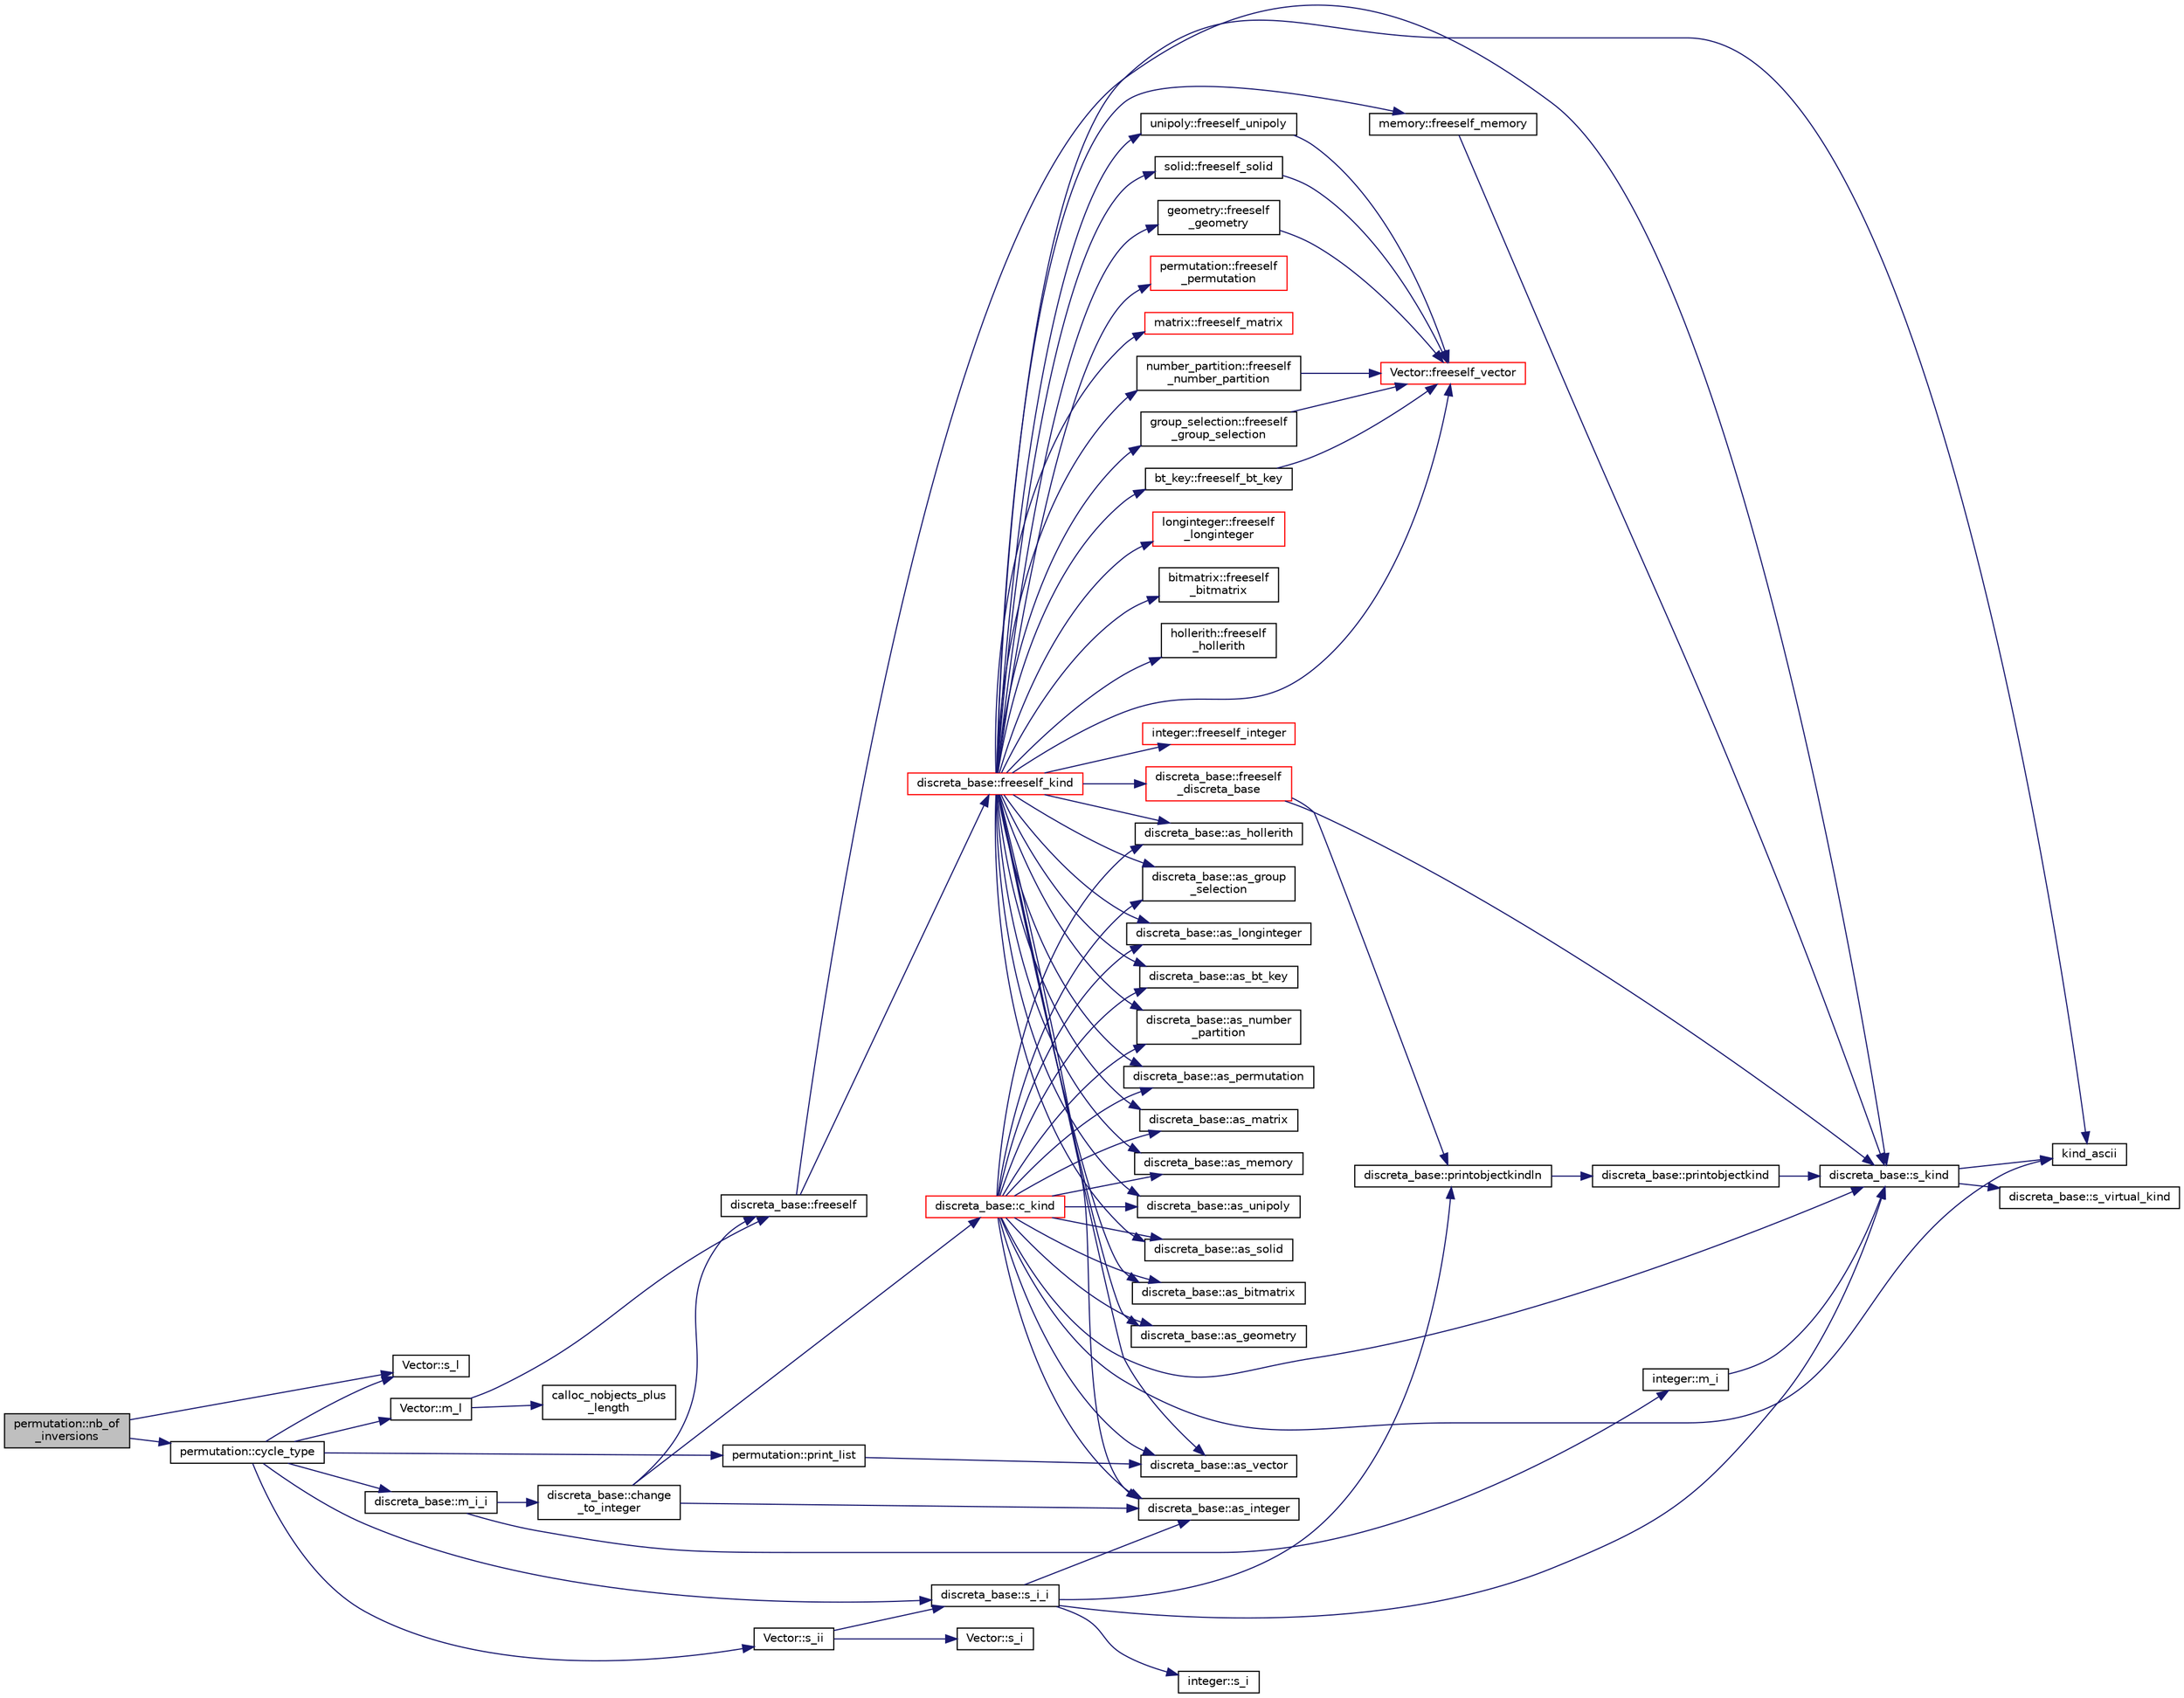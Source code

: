 digraph "permutation::nb_of_inversions"
{
  edge [fontname="Helvetica",fontsize="10",labelfontname="Helvetica",labelfontsize="10"];
  node [fontname="Helvetica",fontsize="10",shape=record];
  rankdir="LR";
  Node1748 [label="permutation::nb_of\l_inversions",height=0.2,width=0.4,color="black", fillcolor="grey75", style="filled", fontcolor="black"];
  Node1748 -> Node1749 [color="midnightblue",fontsize="10",style="solid",fontname="Helvetica"];
  Node1749 [label="Vector::s_l",height=0.2,width=0.4,color="black", fillcolor="white", style="filled",URL="$d5/db2/class_vector.html#ad2dc082288f858d22a528832289e0704"];
  Node1748 -> Node1750 [color="midnightblue",fontsize="10",style="solid",fontname="Helvetica"];
  Node1750 [label="permutation::cycle_type",height=0.2,width=0.4,color="black", fillcolor="white", style="filled",URL="$d0/d08/classpermutation.html#a5509600cbe40b5c6cdaff56d822b4de0"];
  Node1750 -> Node1749 [color="midnightblue",fontsize="10",style="solid",fontname="Helvetica"];
  Node1750 -> Node1751 [color="midnightblue",fontsize="10",style="solid",fontname="Helvetica"];
  Node1751 [label="Vector::m_l",height=0.2,width=0.4,color="black", fillcolor="white", style="filled",URL="$d5/db2/class_vector.html#a00f5520c2a6b4f5282a1a8bcf8ea74eb"];
  Node1751 -> Node1752 [color="midnightblue",fontsize="10",style="solid",fontname="Helvetica"];
  Node1752 [label="discreta_base::freeself",height=0.2,width=0.4,color="black", fillcolor="white", style="filled",URL="$d7/d71/classdiscreta__base.html#a9a3c9501a562293b5667c11b9174d6e5"];
  Node1752 -> Node1753 [color="midnightblue",fontsize="10",style="solid",fontname="Helvetica"];
  Node1753 [label="discreta_base::freeself_kind",height=0.2,width=0.4,color="red", fillcolor="white", style="filled",URL="$d7/d71/classdiscreta__base.html#a63a23ada2165b3838fab719ed458cec8"];
  Node1753 -> Node1754 [color="midnightblue",fontsize="10",style="solid",fontname="Helvetica"];
  Node1754 [label="discreta_base::freeself\l_discreta_base",height=0.2,width=0.4,color="red", fillcolor="white", style="filled",URL="$d7/d71/classdiscreta__base.html#a8b1ec2cee4566034441e066dc2c027db"];
  Node1754 -> Node1755 [color="midnightblue",fontsize="10",style="solid",fontname="Helvetica"];
  Node1755 [label="discreta_base::s_kind",height=0.2,width=0.4,color="black", fillcolor="white", style="filled",URL="$d7/d71/classdiscreta__base.html#a8a830025c74adbbc3362418a7c2ba157"];
  Node1755 -> Node1756 [color="midnightblue",fontsize="10",style="solid",fontname="Helvetica"];
  Node1756 [label="discreta_base::s_virtual_kind",height=0.2,width=0.4,color="black", fillcolor="white", style="filled",URL="$d7/d71/classdiscreta__base.html#a52778a6d6943a468be083d0785d418fb"];
  Node1755 -> Node1757 [color="midnightblue",fontsize="10",style="solid",fontname="Helvetica"];
  Node1757 [label="kind_ascii",height=0.2,width=0.4,color="black", fillcolor="white", style="filled",URL="$d9/d60/discreta_8h.html#ad0ce825a9f29bc6cec27e1b64cfe27bf"];
  Node1754 -> Node1758 [color="midnightblue",fontsize="10",style="solid",fontname="Helvetica"];
  Node1758 [label="discreta_base::printobjectkindln",height=0.2,width=0.4,color="black", fillcolor="white", style="filled",URL="$d7/d71/classdiscreta__base.html#a677ccc8f392ebedde05e453f8cf59559"];
  Node1758 -> Node1759 [color="midnightblue",fontsize="10",style="solid",fontname="Helvetica"];
  Node1759 [label="discreta_base::printobjectkind",height=0.2,width=0.4,color="black", fillcolor="white", style="filled",URL="$d7/d71/classdiscreta__base.html#aa75a1314aa706909b029664944904231"];
  Node1759 -> Node1755 [color="midnightblue",fontsize="10",style="solid",fontname="Helvetica"];
  Node1753 -> Node1761 [color="midnightblue",fontsize="10",style="solid",fontname="Helvetica"];
  Node1761 [label="discreta_base::as_integer",height=0.2,width=0.4,color="black", fillcolor="white", style="filled",URL="$d7/d71/classdiscreta__base.html#a00d7691eaf874fd283d942692fe8dd26"];
  Node1753 -> Node1762 [color="midnightblue",fontsize="10",style="solid",fontname="Helvetica"];
  Node1762 [label="integer::freeself_integer",height=0.2,width=0.4,color="red", fillcolor="white", style="filled",URL="$d0/de5/classinteger.html#a02eb557612c9db1820dd75a77151edc0"];
  Node1753 -> Node1763 [color="midnightblue",fontsize="10",style="solid",fontname="Helvetica"];
  Node1763 [label="discreta_base::as_vector",height=0.2,width=0.4,color="black", fillcolor="white", style="filled",URL="$d7/d71/classdiscreta__base.html#a7bdd6cae39c380b128ee9e17e42cf020"];
  Node1753 -> Node1764 [color="midnightblue",fontsize="10",style="solid",fontname="Helvetica"];
  Node1764 [label="Vector::freeself_vector",height=0.2,width=0.4,color="red", fillcolor="white", style="filled",URL="$d5/db2/class_vector.html#ad55c58937ca8fb342247a2c0fb572d20"];
  Node1753 -> Node1766 [color="midnightblue",fontsize="10",style="solid",fontname="Helvetica"];
  Node1766 [label="discreta_base::as_number\l_partition",height=0.2,width=0.4,color="black", fillcolor="white", style="filled",URL="$d7/d71/classdiscreta__base.html#a307aa09de0e925d46697707968ffab00"];
  Node1753 -> Node1767 [color="midnightblue",fontsize="10",style="solid",fontname="Helvetica"];
  Node1767 [label="number_partition::freeself\l_number_partition",height=0.2,width=0.4,color="black", fillcolor="white", style="filled",URL="$df/d50/classnumber__partition.html#aa74111c1c8cd218b654e7b7c1ca42eb5"];
  Node1767 -> Node1764 [color="midnightblue",fontsize="10",style="solid",fontname="Helvetica"];
  Node1753 -> Node1768 [color="midnightblue",fontsize="10",style="solid",fontname="Helvetica"];
  Node1768 [label="discreta_base::as_permutation",height=0.2,width=0.4,color="black", fillcolor="white", style="filled",URL="$d7/d71/classdiscreta__base.html#aa4e72f36a82984239b12ae831e131098"];
  Node1753 -> Node1769 [color="midnightblue",fontsize="10",style="solid",fontname="Helvetica"];
  Node1769 [label="permutation::freeself\l_permutation",height=0.2,width=0.4,color="red", fillcolor="white", style="filled",URL="$d0/d08/classpermutation.html#a1f86343fa765d71c976d79e5ce372c12"];
  Node1753 -> Node1770 [color="midnightblue",fontsize="10",style="solid",fontname="Helvetica"];
  Node1770 [label="discreta_base::as_matrix",height=0.2,width=0.4,color="black", fillcolor="white", style="filled",URL="$d7/d71/classdiscreta__base.html#ae4d7f56d917a4707b838fbffde6467ff"];
  Node1753 -> Node1771 [color="midnightblue",fontsize="10",style="solid",fontname="Helvetica"];
  Node1771 [label="matrix::freeself_matrix",height=0.2,width=0.4,color="red", fillcolor="white", style="filled",URL="$d1/d8d/classmatrix.html#ab47d61820499f35c15bf82fb6a3b9bd1"];
  Node1753 -> Node1773 [color="midnightblue",fontsize="10",style="solid",fontname="Helvetica"];
  Node1773 [label="discreta_base::as_longinteger",height=0.2,width=0.4,color="black", fillcolor="white", style="filled",URL="$d7/d71/classdiscreta__base.html#a20a094639eb711b10c8694c51937f7cd"];
  Node1753 -> Node1774 [color="midnightblue",fontsize="10",style="solid",fontname="Helvetica"];
  Node1774 [label="longinteger::freeself\l_longinteger",height=0.2,width=0.4,color="red", fillcolor="white", style="filled",URL="$d3/d71/classlonginteger.html#a82006f4b7c6bf897de0387497e16c219"];
  Node1753 -> Node1776 [color="midnightblue",fontsize="10",style="solid",fontname="Helvetica"];
  Node1776 [label="discreta_base::as_memory",height=0.2,width=0.4,color="black", fillcolor="white", style="filled",URL="$d7/d71/classdiscreta__base.html#ad94b2d7dce0cd4fa22db57f6e79c4bd2"];
  Node1753 -> Node1777 [color="midnightblue",fontsize="10",style="solid",fontname="Helvetica"];
  Node1777 [label="memory::freeself_memory",height=0.2,width=0.4,color="black", fillcolor="white", style="filled",URL="$d8/d99/classmemory.html#a19366f9105d79a0e818cc19255d7ef4f"];
  Node1777 -> Node1755 [color="midnightblue",fontsize="10",style="solid",fontname="Helvetica"];
  Node1753 -> Node1778 [color="midnightblue",fontsize="10",style="solid",fontname="Helvetica"];
  Node1778 [label="discreta_base::as_unipoly",height=0.2,width=0.4,color="black", fillcolor="white", style="filled",URL="$d7/d71/classdiscreta__base.html#ad50d8027f039fe5c2478cddb243adc9d"];
  Node1753 -> Node1779 [color="midnightblue",fontsize="10",style="solid",fontname="Helvetica"];
  Node1779 [label="unipoly::freeself_unipoly",height=0.2,width=0.4,color="black", fillcolor="white", style="filled",URL="$d1/d89/classunipoly.html#aad315db6c6adb555a0c63877aab7d27e"];
  Node1779 -> Node1764 [color="midnightblue",fontsize="10",style="solid",fontname="Helvetica"];
  Node1753 -> Node1780 [color="midnightblue",fontsize="10",style="solid",fontname="Helvetica"];
  Node1780 [label="discreta_base::as_solid",height=0.2,width=0.4,color="black", fillcolor="white", style="filled",URL="$d7/d71/classdiscreta__base.html#a1fc5f2b85ec97ab0a69dd64903c970a5"];
  Node1753 -> Node1781 [color="midnightblue",fontsize="10",style="solid",fontname="Helvetica"];
  Node1781 [label="solid::freeself_solid",height=0.2,width=0.4,color="black", fillcolor="white", style="filled",URL="$d8/def/classsolid.html#a84c2f0abd7b24b1cf2ccefa9c99567fe"];
  Node1781 -> Node1764 [color="midnightblue",fontsize="10",style="solid",fontname="Helvetica"];
  Node1753 -> Node1782 [color="midnightblue",fontsize="10",style="solid",fontname="Helvetica"];
  Node1782 [label="discreta_base::as_bitmatrix",height=0.2,width=0.4,color="black", fillcolor="white", style="filled",URL="$d7/d71/classdiscreta__base.html#a071ad54ea8ef6c9d1d15f532e5a76df6"];
  Node1753 -> Node1783 [color="midnightblue",fontsize="10",style="solid",fontname="Helvetica"];
  Node1783 [label="bitmatrix::freeself\l_bitmatrix",height=0.2,width=0.4,color="black", fillcolor="white", style="filled",URL="$de/dc8/classbitmatrix.html#a4b84eed56a244df63819eae6b7ba1eff"];
  Node1753 -> Node1784 [color="midnightblue",fontsize="10",style="solid",fontname="Helvetica"];
  Node1784 [label="discreta_base::as_geometry",height=0.2,width=0.4,color="black", fillcolor="white", style="filled",URL="$d7/d71/classdiscreta__base.html#a38fc7b4cdd830703e9d87354b79bc5c8"];
  Node1753 -> Node1785 [color="midnightblue",fontsize="10",style="solid",fontname="Helvetica"];
  Node1785 [label="geometry::freeself\l_geometry",height=0.2,width=0.4,color="black", fillcolor="white", style="filled",URL="$da/d44/classgeometry.html#a504b1b52d24b4ae00d9fd0b7838b57e6"];
  Node1785 -> Node1764 [color="midnightblue",fontsize="10",style="solid",fontname="Helvetica"];
  Node1753 -> Node1786 [color="midnightblue",fontsize="10",style="solid",fontname="Helvetica"];
  Node1786 [label="discreta_base::as_hollerith",height=0.2,width=0.4,color="black", fillcolor="white", style="filled",URL="$d7/d71/classdiscreta__base.html#a3e66f82711f314710107e2f29e589690"];
  Node1753 -> Node1787 [color="midnightblue",fontsize="10",style="solid",fontname="Helvetica"];
  Node1787 [label="hollerith::freeself\l_hollerith",height=0.2,width=0.4,color="black", fillcolor="white", style="filled",URL="$d8/d99/classhollerith.html#a240d1b30780c9e09323d0b3ad5e2d1f7"];
  Node1753 -> Node1788 [color="midnightblue",fontsize="10",style="solid",fontname="Helvetica"];
  Node1788 [label="discreta_base::as_group\l_selection",height=0.2,width=0.4,color="black", fillcolor="white", style="filled",URL="$d7/d71/classdiscreta__base.html#aae1bac4883c567718bef9fb610abbdc8"];
  Node1753 -> Node1789 [color="midnightblue",fontsize="10",style="solid",fontname="Helvetica"];
  Node1789 [label="group_selection::freeself\l_group_selection",height=0.2,width=0.4,color="black", fillcolor="white", style="filled",URL="$d6/db0/classgroup__selection.html#a778b1a466858bf7f90516eeba1795798"];
  Node1789 -> Node1764 [color="midnightblue",fontsize="10",style="solid",fontname="Helvetica"];
  Node1753 -> Node1790 [color="midnightblue",fontsize="10",style="solid",fontname="Helvetica"];
  Node1790 [label="discreta_base::as_bt_key",height=0.2,width=0.4,color="black", fillcolor="white", style="filled",URL="$d7/d71/classdiscreta__base.html#a2734c6e08dca17cf6588bd5064ec1b9f"];
  Node1753 -> Node1791 [color="midnightblue",fontsize="10",style="solid",fontname="Helvetica"];
  Node1791 [label="bt_key::freeself_bt_key",height=0.2,width=0.4,color="black", fillcolor="white", style="filled",URL="$d1/de5/classbt__key.html#aad1f5a9b943d3ae072f1d09a9bb126c6"];
  Node1791 -> Node1764 [color="midnightblue",fontsize="10",style="solid",fontname="Helvetica"];
  Node1753 -> Node1757 [color="midnightblue",fontsize="10",style="solid",fontname="Helvetica"];
  Node1752 -> Node1755 [color="midnightblue",fontsize="10",style="solid",fontname="Helvetica"];
  Node1751 -> Node1800 [color="midnightblue",fontsize="10",style="solid",fontname="Helvetica"];
  Node1800 [label="calloc_nobjects_plus\l_length",height=0.2,width=0.4,color="black", fillcolor="white", style="filled",URL="$d9/d60/discreta_8h.html#a71599d54c8c17dfa065a363f5cdd0aa4"];
  Node1750 -> Node1801 [color="midnightblue",fontsize="10",style="solid",fontname="Helvetica"];
  Node1801 [label="discreta_base::m_i_i",height=0.2,width=0.4,color="black", fillcolor="white", style="filled",URL="$d7/d71/classdiscreta__base.html#aa231464a9d4bc233f66608021c9ad997"];
  Node1801 -> Node1802 [color="midnightblue",fontsize="10",style="solid",fontname="Helvetica"];
  Node1802 [label="discreta_base::change\l_to_integer",height=0.2,width=0.4,color="black", fillcolor="white", style="filled",URL="$d7/d71/classdiscreta__base.html#a58a5a5bd8f8e6f2dd7b4483b66dc7bb9"];
  Node1802 -> Node1752 [color="midnightblue",fontsize="10",style="solid",fontname="Helvetica"];
  Node1802 -> Node1803 [color="midnightblue",fontsize="10",style="solid",fontname="Helvetica"];
  Node1803 [label="discreta_base::c_kind",height=0.2,width=0.4,color="red", fillcolor="white", style="filled",URL="$d7/d71/classdiscreta__base.html#adc2ff61589c2d083688e7a43f333cb62"];
  Node1803 -> Node1761 [color="midnightblue",fontsize="10",style="solid",fontname="Helvetica"];
  Node1803 -> Node1763 [color="midnightblue",fontsize="10",style="solid",fontname="Helvetica"];
  Node1803 -> Node1766 [color="midnightblue",fontsize="10",style="solid",fontname="Helvetica"];
  Node1803 -> Node1768 [color="midnightblue",fontsize="10",style="solid",fontname="Helvetica"];
  Node1803 -> Node1770 [color="midnightblue",fontsize="10",style="solid",fontname="Helvetica"];
  Node1803 -> Node1773 [color="midnightblue",fontsize="10",style="solid",fontname="Helvetica"];
  Node1803 -> Node1776 [color="midnightblue",fontsize="10",style="solid",fontname="Helvetica"];
  Node1803 -> Node1778 [color="midnightblue",fontsize="10",style="solid",fontname="Helvetica"];
  Node1803 -> Node1780 [color="midnightblue",fontsize="10",style="solid",fontname="Helvetica"];
  Node1803 -> Node1782 [color="midnightblue",fontsize="10",style="solid",fontname="Helvetica"];
  Node1803 -> Node1784 [color="midnightblue",fontsize="10",style="solid",fontname="Helvetica"];
  Node1803 -> Node1786 [color="midnightblue",fontsize="10",style="solid",fontname="Helvetica"];
  Node1803 -> Node1788 [color="midnightblue",fontsize="10",style="solid",fontname="Helvetica"];
  Node1803 -> Node1790 [color="midnightblue",fontsize="10",style="solid",fontname="Helvetica"];
  Node1803 -> Node1757 [color="midnightblue",fontsize="10",style="solid",fontname="Helvetica"];
  Node1803 -> Node1755 [color="midnightblue",fontsize="10",style="solid",fontname="Helvetica"];
  Node1802 -> Node1761 [color="midnightblue",fontsize="10",style="solid",fontname="Helvetica"];
  Node1801 -> Node1826 [color="midnightblue",fontsize="10",style="solid",fontname="Helvetica"];
  Node1826 [label="integer::m_i",height=0.2,width=0.4,color="black", fillcolor="white", style="filled",URL="$d0/de5/classinteger.html#a869091f0a0f35f5354c8c4a70250e8a9"];
  Node1826 -> Node1755 [color="midnightblue",fontsize="10",style="solid",fontname="Helvetica"];
  Node1750 -> Node1827 [color="midnightblue",fontsize="10",style="solid",fontname="Helvetica"];
  Node1827 [label="discreta_base::s_i_i",height=0.2,width=0.4,color="black", fillcolor="white", style="filled",URL="$d7/d71/classdiscreta__base.html#aadb92c01fbe69b3034b0214b33fbc735"];
  Node1827 -> Node1755 [color="midnightblue",fontsize="10",style="solid",fontname="Helvetica"];
  Node1827 -> Node1758 [color="midnightblue",fontsize="10",style="solid",fontname="Helvetica"];
  Node1827 -> Node1761 [color="midnightblue",fontsize="10",style="solid",fontname="Helvetica"];
  Node1827 -> Node1828 [color="midnightblue",fontsize="10",style="solid",fontname="Helvetica"];
  Node1828 [label="integer::s_i",height=0.2,width=0.4,color="black", fillcolor="white", style="filled",URL="$d0/de5/classinteger.html#adf28e9f94d4c844adaa950deeb80b904"];
  Node1750 -> Node1829 [color="midnightblue",fontsize="10",style="solid",fontname="Helvetica"];
  Node1829 [label="Vector::s_ii",height=0.2,width=0.4,color="black", fillcolor="white", style="filled",URL="$d5/db2/class_vector.html#a75d4942cc7b9794717b4846c10520db8"];
  Node1829 -> Node1820 [color="midnightblue",fontsize="10",style="solid",fontname="Helvetica"];
  Node1820 [label="Vector::s_i",height=0.2,width=0.4,color="black", fillcolor="white", style="filled",URL="$d5/db2/class_vector.html#a1c4fe1752523df8119f70dd550244871"];
  Node1829 -> Node1827 [color="midnightblue",fontsize="10",style="solid",fontname="Helvetica"];
  Node1750 -> Node1830 [color="midnightblue",fontsize="10",style="solid",fontname="Helvetica"];
  Node1830 [label="permutation::print_list",height=0.2,width=0.4,color="black", fillcolor="white", style="filled",URL="$d0/d08/classpermutation.html#a1732236cf59bbcaab008473f4917db3e"];
  Node1830 -> Node1763 [color="midnightblue",fontsize="10",style="solid",fontname="Helvetica"];
}
